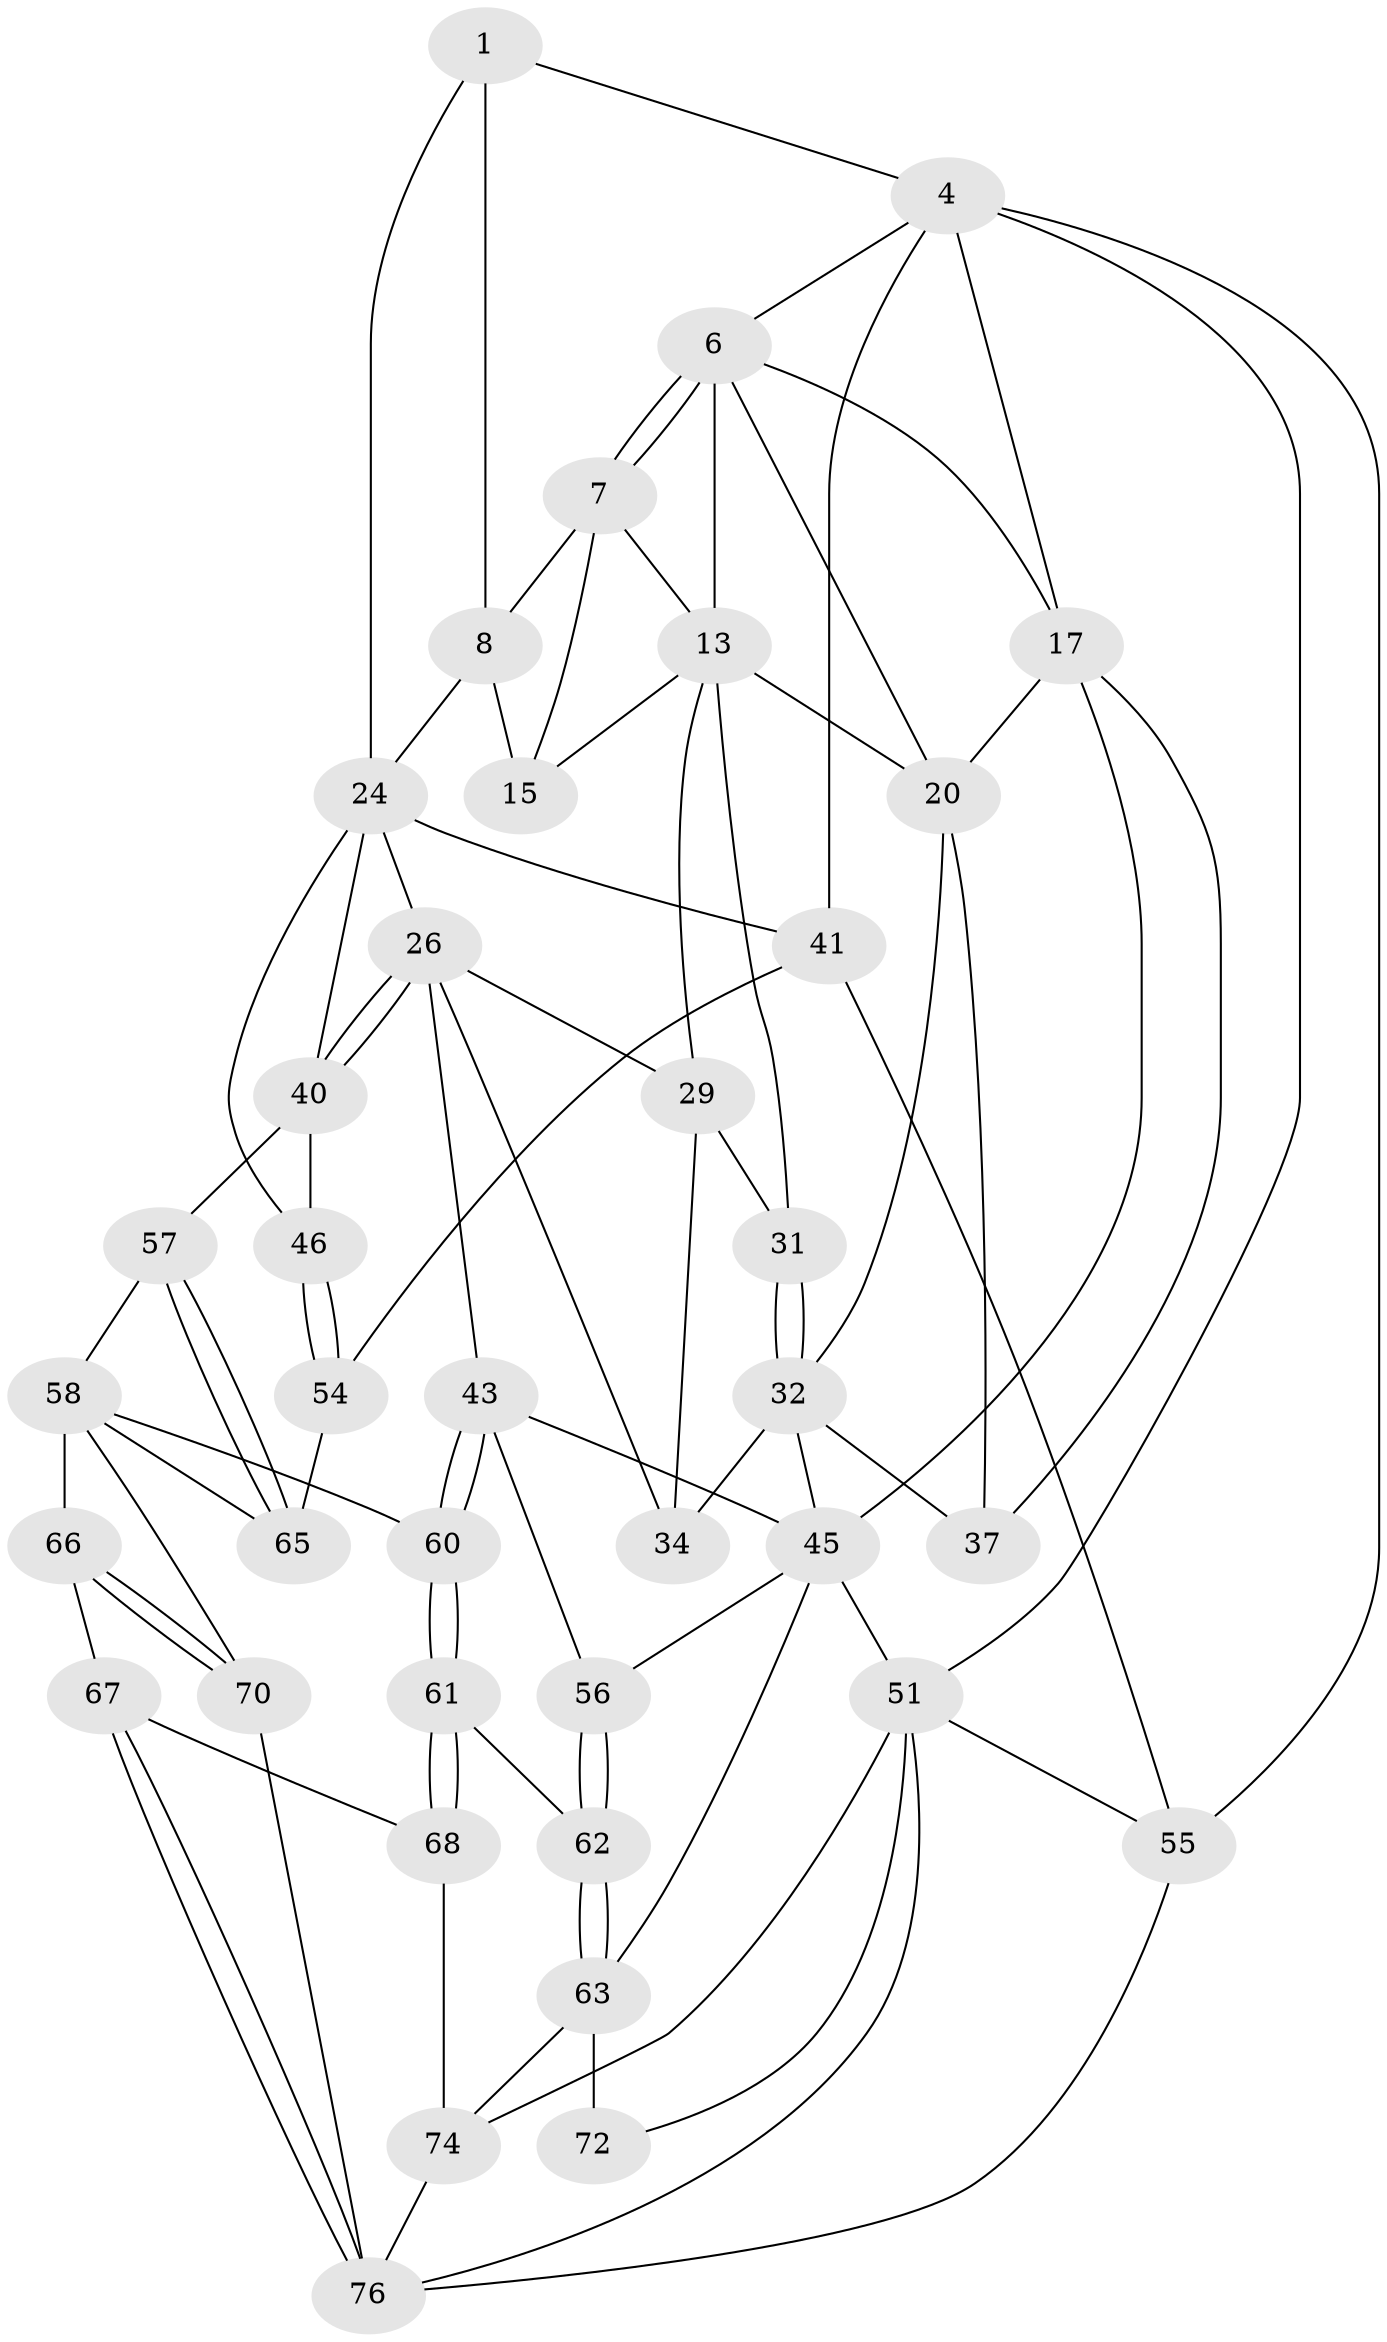// original degree distribution, {3: 0.02564102564102564, 5: 0.5128205128205128, 4: 0.24358974358974358, 6: 0.21794871794871795}
// Generated by graph-tools (version 1.1) at 2025/17/03/09/25 04:17:18]
// undirected, 39 vertices, 89 edges
graph export_dot {
graph [start="1"]
  node [color=gray90,style=filled];
  1 [pos="+0.3582007318701238+0",super="+2"];
  4 [pos="+1+0",super="+5"];
  6 [pos="+0.009602209732920657+0",super="+14"];
  7 [pos="+0.20607104094323253+0",super="+9"];
  8 [pos="+0.39695551416857533+0.03834867260478059",super="+10"];
  13 [pos="+0.2084942080071278+0.13051222050992003",super="+18"];
  15 [pos="+0.4224073064071516+0.17743011889173765"];
  17 [pos="+0+0.21310312584881186",super="+23"];
  20 [pos="+0.10053256637429098+0.21073901587779387",super="+22"];
  24 [pos="+0.7921635952066998+0.421274392798941",super="+25+39"];
  26 [pos="+0.49650030565625003+0.5109059151377726",super="+27"];
  29 [pos="+0.36698430653575215+0.22861297026289898",super="+30"];
  31 [pos="+0.19956837690310458+0.26830539170280404"];
  32 [pos="+0.1297343125175497+0.33218538975669976",super="+35"];
  34 [pos="+0.28242497679024087+0.4443630228663317"];
  37 [pos="+0.1221321276950984+0.4969781537534755"];
  40 [pos="+0.6441971521566286+0.636002025342903",super="+47"];
  41 [pos="+1+0.4477841426165586",super="+53"];
  43 [pos="+0.4647500416306702+0.5481154345806963",super="+44"];
  45 [pos="+0.17444876301518814+0.5594134390367232",super="+48"];
  46 [pos="+0.7814867390133546+0.6748581593443036"];
  51 [pos="+0+0.766490958048614",super="+71+52"];
  54 [pos="+0.9605893155471765+0.8367732773148897"];
  55 [pos="+1+1"];
  56 [pos="+0.2165850319500209+0.7105595863529712"];
  57 [pos="+0.6610187957397796+0.722158858204747"];
  58 [pos="+0.5778261605835718+0.7648335255704467",super="+59+69"];
  60 [pos="+0.4503811854267876+0.6105936169667594"];
  61 [pos="+0.3477882346644751+0.7947529879441759"];
  62 [pos="+0.26417935027732625+0.7812184000102803"];
  63 [pos="+0.19836329144715298+0.8538911457528593",super="+64+73"];
  65 [pos="+0.704694779548991+0.8908618294077566"];
  66 [pos="+0.4352420284438512+0.8628174152492877"];
  67 [pos="+0.4214680015316709+0.8573042259459249"];
  68 [pos="+0.3811085697437155+0.8339601139291384"];
  70 [pos="+0.5928366924805449+1"];
  72 [pos="+0.04431821137064965+0.8415130243502895"];
  74 [pos="+0.14819632663158988+1",super="+75"];
  76 [pos="+0.26289456811713785+1",super="+77+78"];
  1 -- 8 [weight=2];
  1 -- 24;
  1 -- 4;
  4 -- 41;
  4 -- 55;
  4 -- 17;
  4 -- 6;
  4 -- 51;
  6 -- 7;
  6 -- 7;
  6 -- 17;
  6 -- 20;
  6 -- 13;
  7 -- 8;
  7 -- 15;
  7 -- 13;
  8 -- 15;
  8 -- 24;
  13 -- 29;
  13 -- 20;
  13 -- 31;
  13 -- 15;
  17 -- 37;
  17 -- 45;
  17 -- 20;
  20 -- 32;
  20 -- 37;
  24 -- 26;
  24 -- 41;
  24 -- 40;
  24 -- 46;
  26 -- 40;
  26 -- 40;
  26 -- 43;
  26 -- 34;
  26 -- 29;
  29 -- 34;
  29 -- 31;
  31 -- 32;
  31 -- 32;
  32 -- 34;
  32 -- 37;
  32 -- 45;
  40 -- 57;
  40 -- 46;
  41 -- 54;
  41 -- 55;
  43 -- 60;
  43 -- 60;
  43 -- 56;
  43 -- 45;
  45 -- 51;
  45 -- 56;
  45 -- 63;
  46 -- 54;
  46 -- 54;
  51 -- 72;
  51 -- 74;
  51 -- 55;
  51 -- 76;
  54 -- 65;
  55 -- 76;
  56 -- 62;
  56 -- 62;
  57 -- 58;
  57 -- 65;
  57 -- 65;
  58 -- 60;
  58 -- 66;
  58 -- 65;
  58 -- 70;
  60 -- 61;
  60 -- 61;
  61 -- 62;
  61 -- 68;
  61 -- 68;
  62 -- 63;
  62 -- 63;
  63 -- 72 [weight=2];
  63 -- 74;
  66 -- 67;
  66 -- 70;
  66 -- 70;
  67 -- 68;
  67 -- 76;
  67 -- 76;
  68 -- 74;
  70 -- 76;
  74 -- 76;
}
